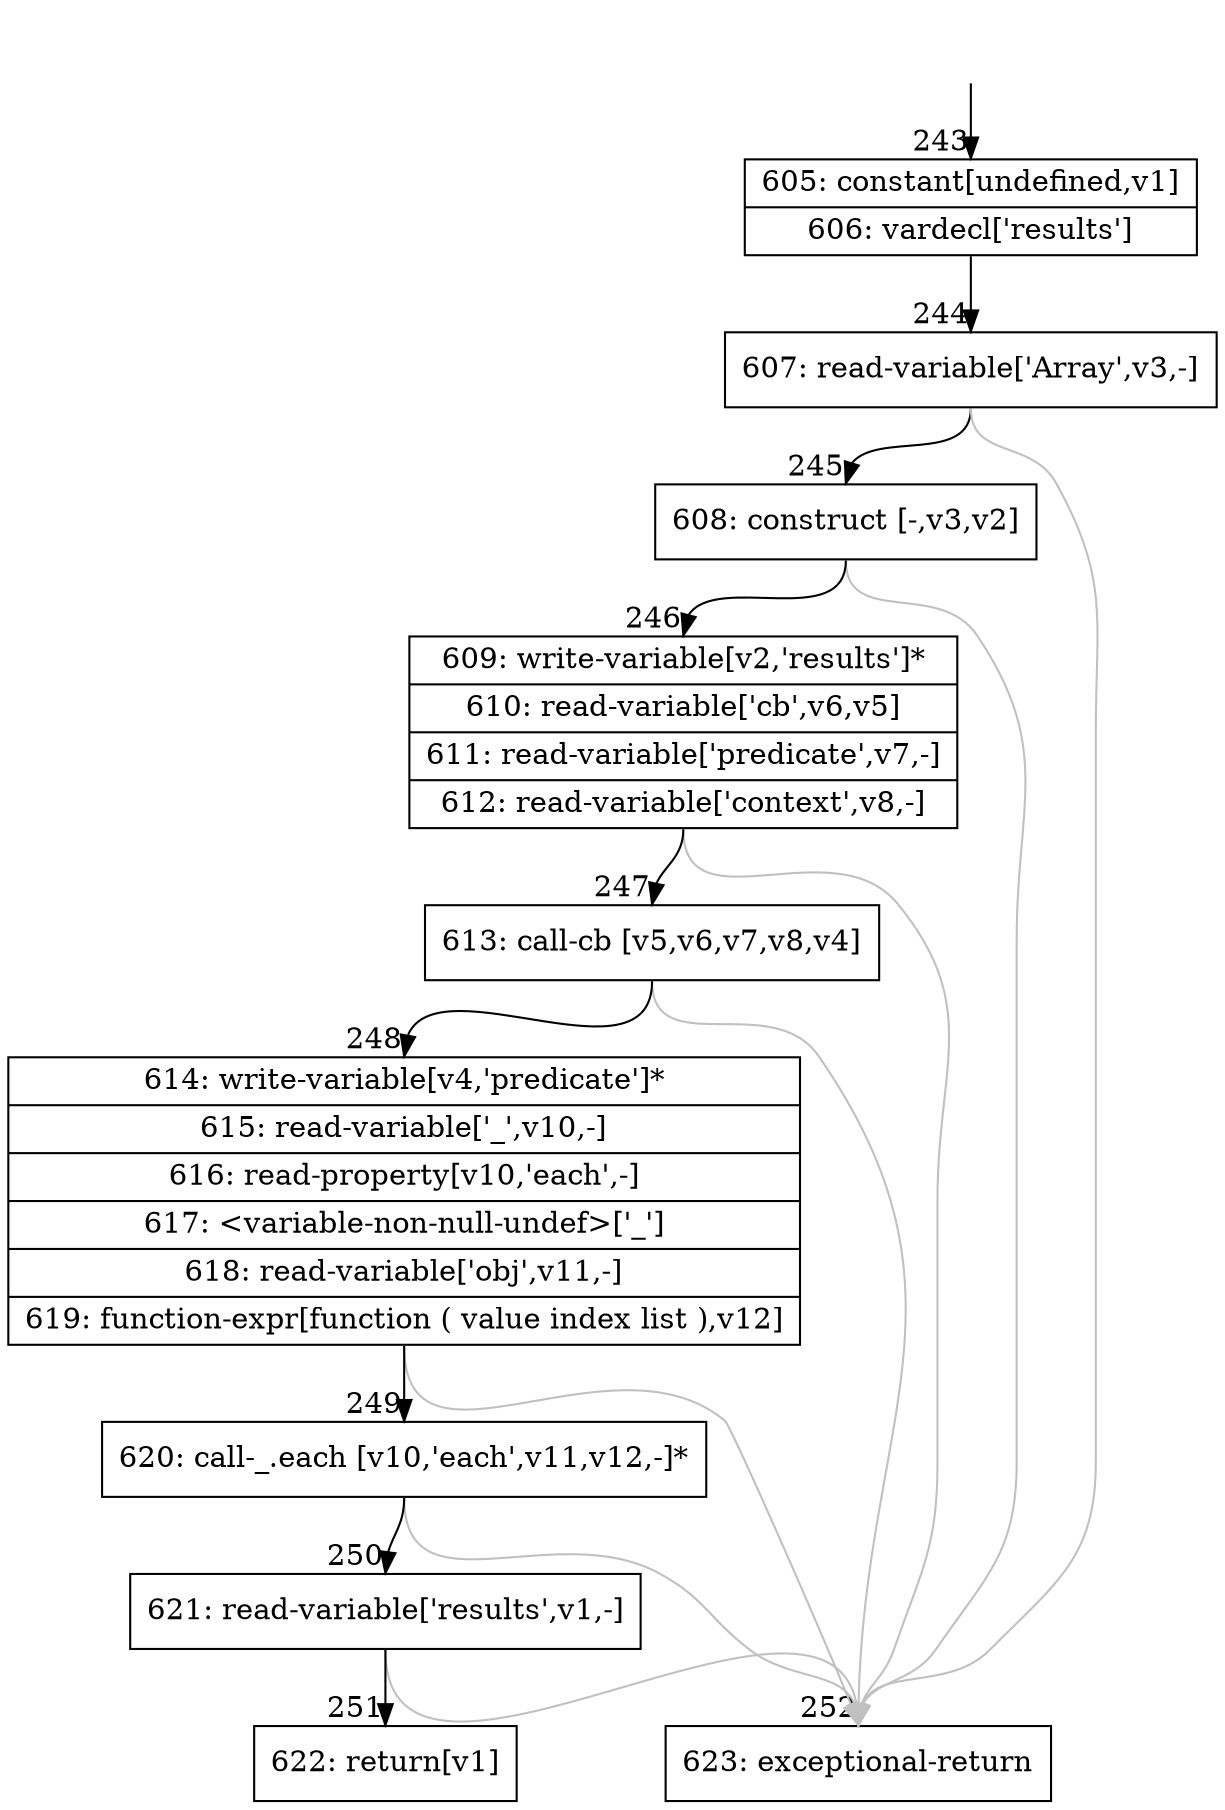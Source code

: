 digraph {
rankdir="TD"
BB_entry24[shape=none,label=""];
BB_entry24 -> BB243 [tailport=s, headport=n, headlabel="    243"]
BB243 [shape=record label="{605: constant[undefined,v1]|606: vardecl['results']}" ] 
BB243 -> BB244 [tailport=s, headport=n, headlabel="      244"]
BB244 [shape=record label="{607: read-variable['Array',v3,-]}" ] 
BB244 -> BB245 [tailport=s, headport=n, headlabel="      245"]
BB244 -> BB252 [tailport=s, headport=n, color=gray, headlabel="      252"]
BB245 [shape=record label="{608: construct [-,v3,v2]}" ] 
BB245 -> BB246 [tailport=s, headport=n, headlabel="      246"]
BB245 -> BB252 [tailport=s, headport=n, color=gray]
BB246 [shape=record label="{609: write-variable[v2,'results']*|610: read-variable['cb',v6,v5]|611: read-variable['predicate',v7,-]|612: read-variable['context',v8,-]}" ] 
BB246 -> BB247 [tailport=s, headport=n, headlabel="      247"]
BB246 -> BB252 [tailport=s, headport=n, color=gray]
BB247 [shape=record label="{613: call-cb [v5,v6,v7,v8,v4]}" ] 
BB247 -> BB248 [tailport=s, headport=n, headlabel="      248"]
BB247 -> BB252 [tailport=s, headport=n, color=gray]
BB248 [shape=record label="{614: write-variable[v4,'predicate']*|615: read-variable['_',v10,-]|616: read-property[v10,'each',-]|617: \<variable-non-null-undef\>['_']|618: read-variable['obj',v11,-]|619: function-expr[function ( value index list ),v12]}" ] 
BB248 -> BB249 [tailport=s, headport=n, headlabel="      249"]
BB248 -> BB252 [tailport=s, headport=n, color=gray]
BB249 [shape=record label="{620: call-_.each [v10,'each',v11,v12,-]*}" ] 
BB249 -> BB250 [tailport=s, headport=n, headlabel="      250"]
BB249 -> BB252 [tailport=s, headport=n, color=gray]
BB250 [shape=record label="{621: read-variable['results',v1,-]}" ] 
BB250 -> BB251 [tailport=s, headport=n, headlabel="      251"]
BB250 -> BB252 [tailport=s, headport=n, color=gray]
BB251 [shape=record label="{622: return[v1]}" ] 
BB252 [shape=record label="{623: exceptional-return}" ] 
//#$~ 229
}
